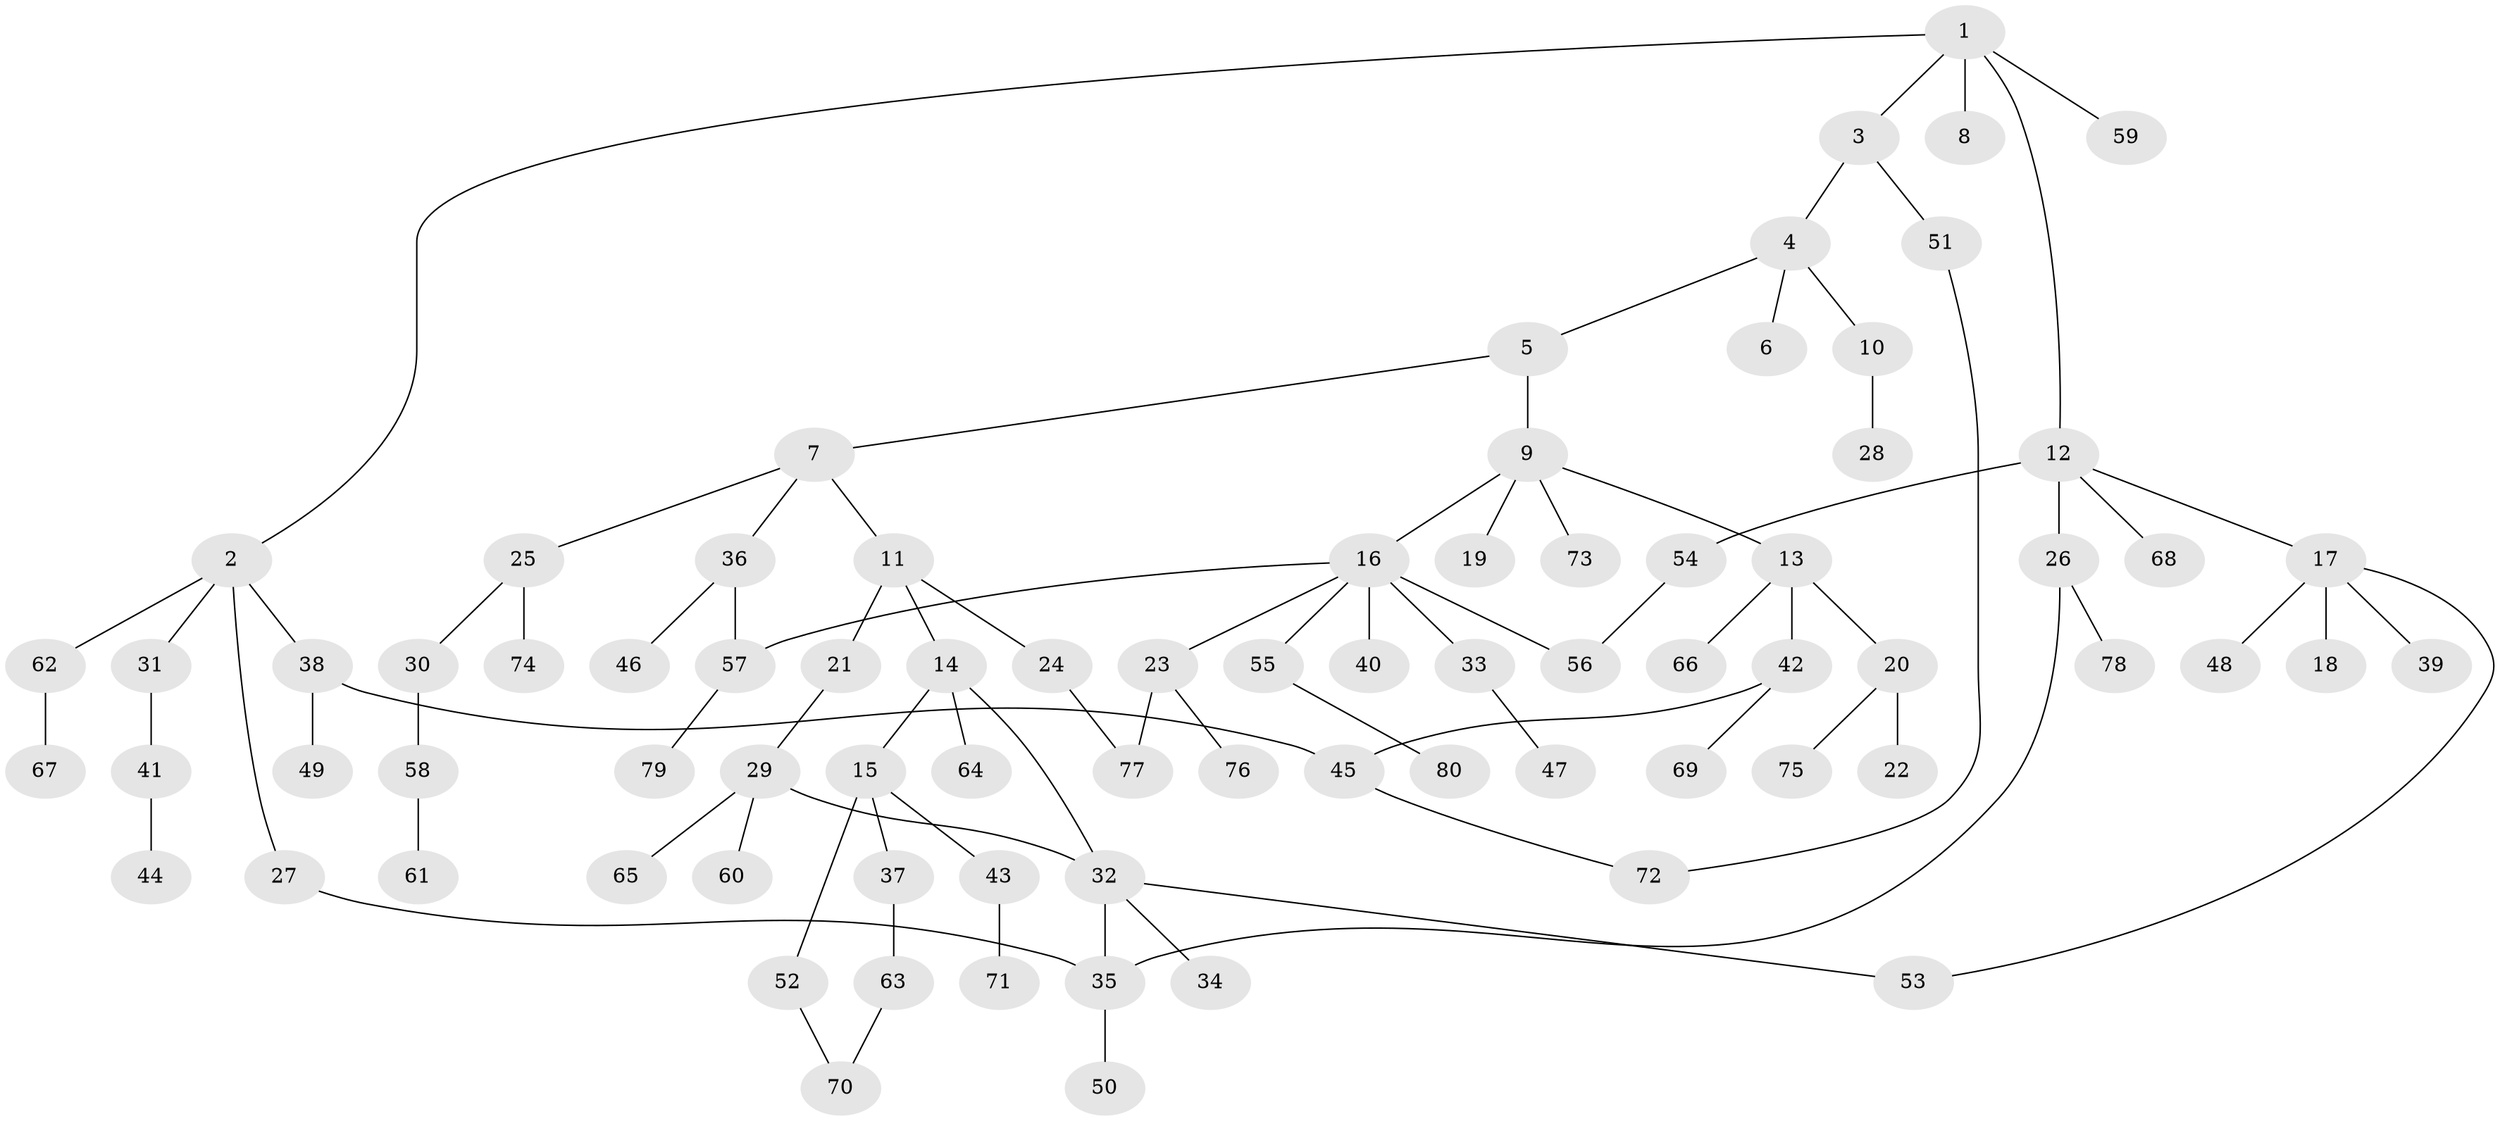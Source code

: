 // coarse degree distribution, {1: 0.8333333333333334, 5: 0.041666666666666664, 13: 0.041666666666666664, 2: 0.041666666666666664, 6: 0.041666666666666664}
// Generated by graph-tools (version 1.1) at 2025/45/03/04/25 21:45:23]
// undirected, 80 vertices, 89 edges
graph export_dot {
graph [start="1"]
  node [color=gray90,style=filled];
  1;
  2;
  3;
  4;
  5;
  6;
  7;
  8;
  9;
  10;
  11;
  12;
  13;
  14;
  15;
  16;
  17;
  18;
  19;
  20;
  21;
  22;
  23;
  24;
  25;
  26;
  27;
  28;
  29;
  30;
  31;
  32;
  33;
  34;
  35;
  36;
  37;
  38;
  39;
  40;
  41;
  42;
  43;
  44;
  45;
  46;
  47;
  48;
  49;
  50;
  51;
  52;
  53;
  54;
  55;
  56;
  57;
  58;
  59;
  60;
  61;
  62;
  63;
  64;
  65;
  66;
  67;
  68;
  69;
  70;
  71;
  72;
  73;
  74;
  75;
  76;
  77;
  78;
  79;
  80;
  1 -- 2;
  1 -- 3;
  1 -- 8;
  1 -- 12;
  1 -- 59;
  2 -- 27;
  2 -- 31;
  2 -- 38;
  2 -- 62;
  3 -- 4;
  3 -- 51;
  4 -- 5;
  4 -- 6;
  4 -- 10;
  5 -- 7;
  5 -- 9;
  7 -- 11;
  7 -- 25;
  7 -- 36;
  9 -- 13;
  9 -- 16;
  9 -- 19;
  9 -- 73;
  10 -- 28;
  11 -- 14;
  11 -- 21;
  11 -- 24;
  12 -- 17;
  12 -- 26;
  12 -- 54;
  12 -- 68;
  13 -- 20;
  13 -- 42;
  13 -- 66;
  14 -- 15;
  14 -- 32;
  14 -- 64;
  15 -- 37;
  15 -- 43;
  15 -- 52;
  16 -- 23;
  16 -- 33;
  16 -- 40;
  16 -- 55;
  16 -- 57;
  16 -- 56;
  17 -- 18;
  17 -- 39;
  17 -- 48;
  17 -- 53;
  20 -- 22;
  20 -- 75;
  21 -- 29;
  23 -- 76;
  23 -- 77;
  24 -- 77;
  25 -- 30;
  25 -- 74;
  26 -- 78;
  26 -- 35;
  27 -- 35;
  29 -- 60;
  29 -- 65;
  29 -- 32;
  30 -- 58;
  31 -- 41;
  32 -- 34;
  32 -- 53;
  32 -- 35;
  33 -- 47;
  35 -- 50;
  36 -- 46;
  36 -- 57;
  37 -- 63;
  38 -- 45;
  38 -- 49;
  41 -- 44;
  42 -- 69;
  42 -- 45;
  43 -- 71;
  45 -- 72;
  51 -- 72;
  52 -- 70;
  54 -- 56;
  55 -- 80;
  57 -- 79;
  58 -- 61;
  62 -- 67;
  63 -- 70;
}
